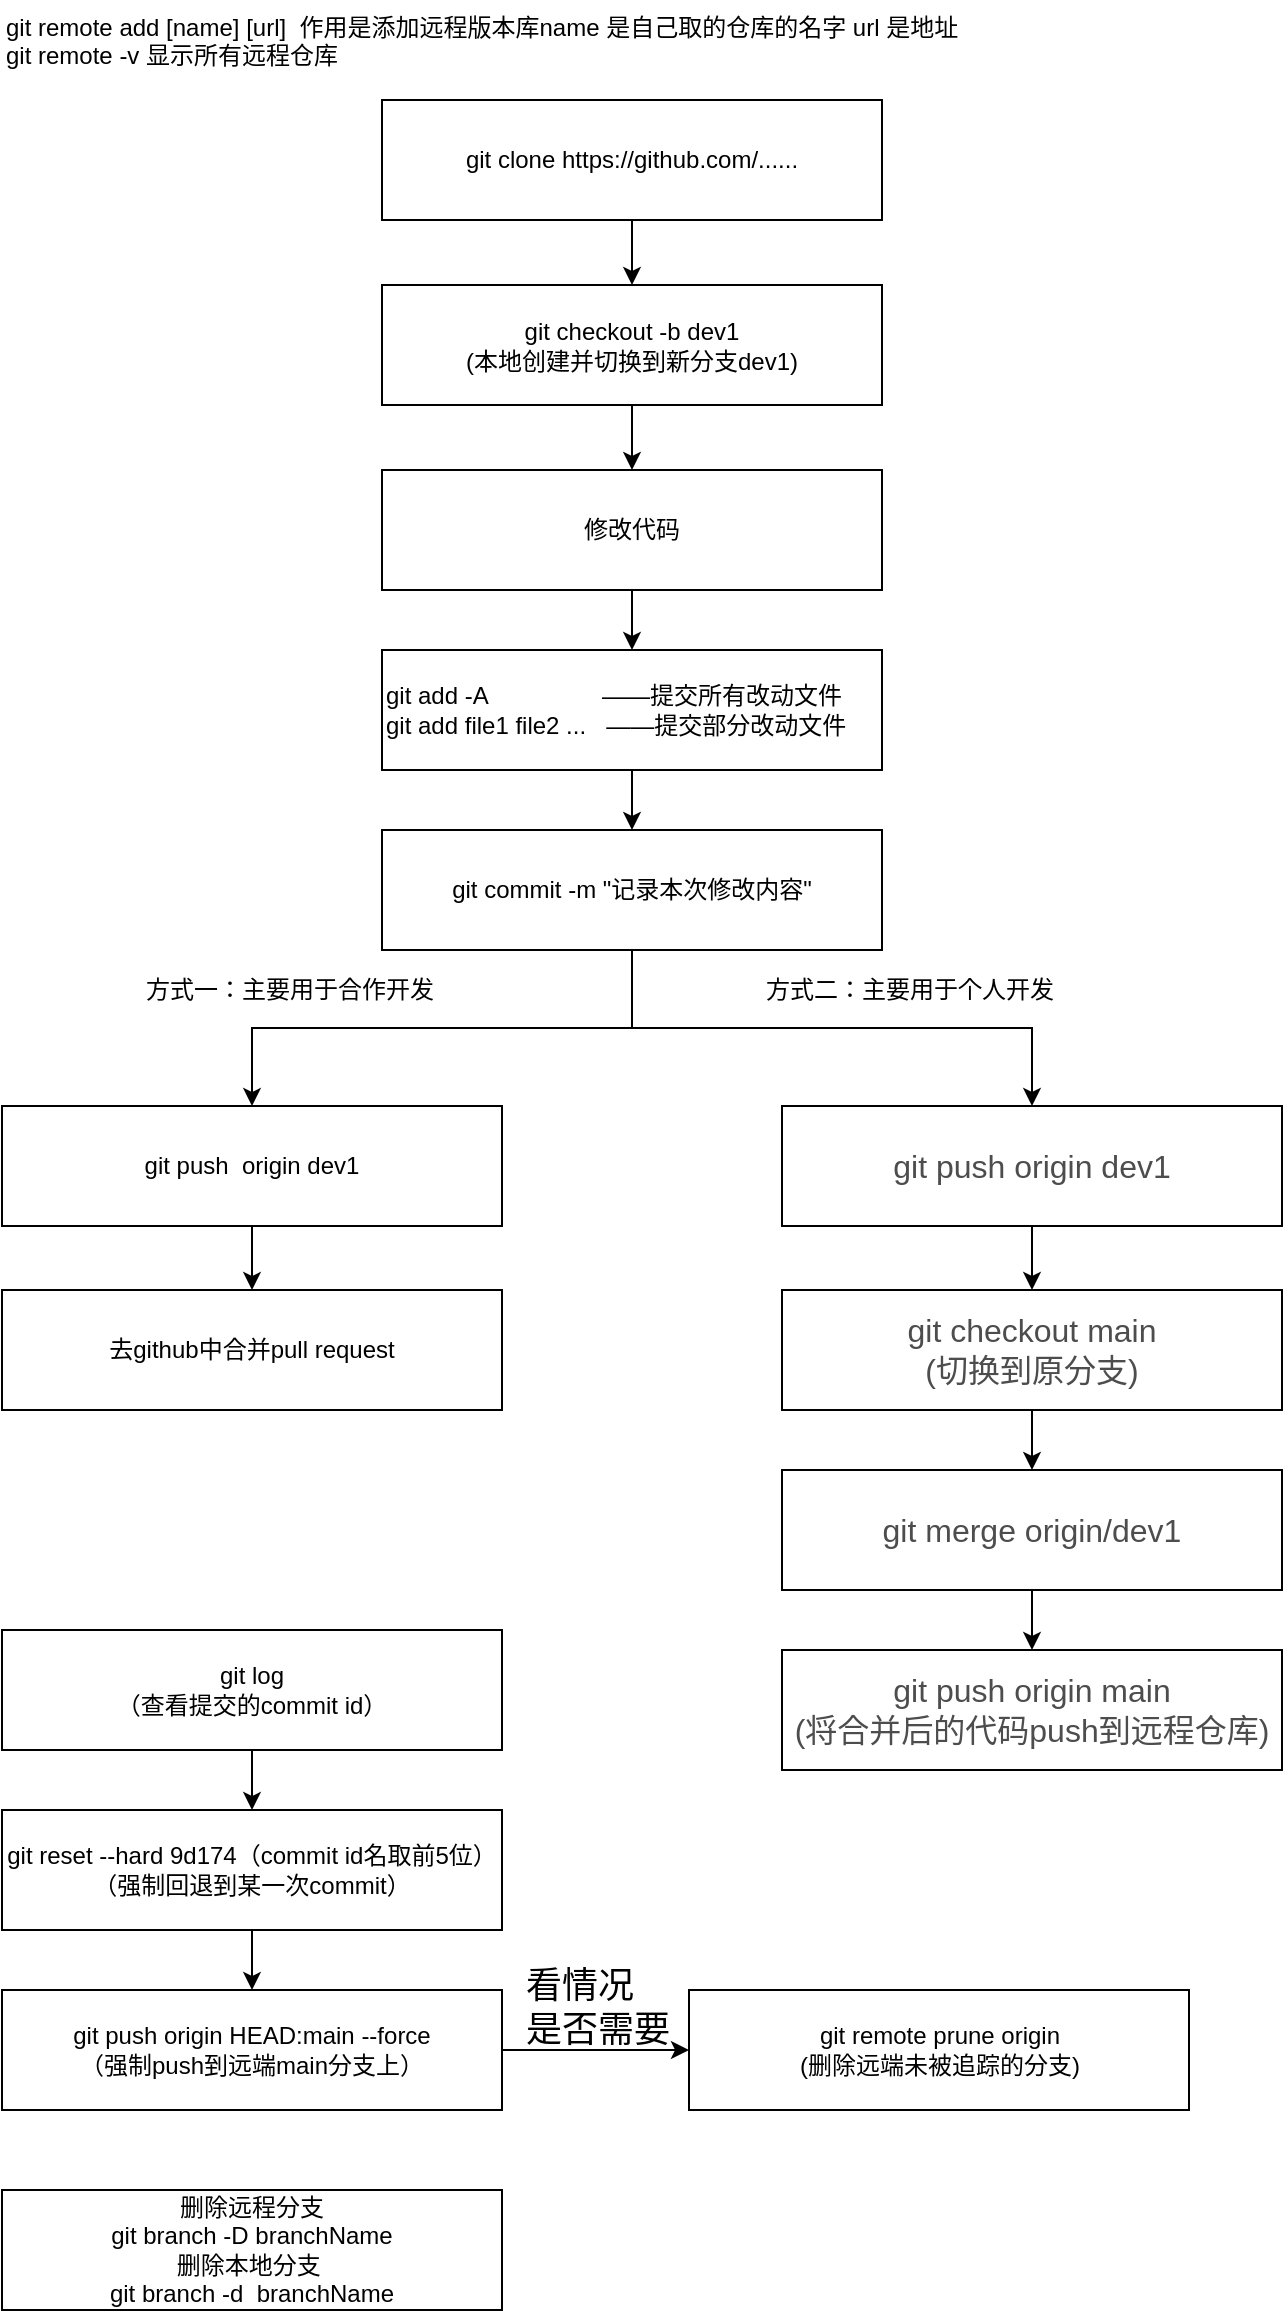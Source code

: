 <mxfile version="12.2.4" pages="1"><diagram id="-bxAwUl_BebmHanrdNYs" name="Page-1"><mxGraphModel dx="1010" dy="823" grid="1" gridSize="10" guides="1" tooltips="1" connect="1" arrows="1" fold="1" page="1" pageScale="1" pageWidth="827" pageHeight="1169" math="0" shadow="0"><root><mxCell id="0"/><mxCell id="1" parent="0"/><mxCell id="4" value="" style="edgeStyle=orthogonalEdgeStyle;rounded=0;orthogonalLoop=1;jettySize=auto;html=1;" parent="1" source="2" target="3" edge="1"><mxGeometry relative="1" as="geometry"/></mxCell><mxCell id="2" value="git clone https://github.com/......" style="rounded=0;whiteSpace=wrap;html=1;" parent="1" vertex="1"><mxGeometry x="350" y="55" width="250" height="60" as="geometry"/></mxCell><mxCell id="6" value="" style="edgeStyle=orthogonalEdgeStyle;rounded=0;orthogonalLoop=1;jettySize=auto;html=1;" parent="1" source="3" target="5" edge="1"><mxGeometry relative="1" as="geometry"/></mxCell><mxCell id="3" value="git checkout -b dev1&lt;br&gt;(本地创建并切换到新分支dev1)" style="rounded=0;whiteSpace=wrap;html=1;" parent="1" vertex="1"><mxGeometry x="350" y="147.5" width="250" height="60" as="geometry"/></mxCell><mxCell id="8" value="" style="edgeStyle=orthogonalEdgeStyle;rounded=0;orthogonalLoop=1;jettySize=auto;html=1;" parent="1" source="5" target="7" edge="1"><mxGeometry relative="1" as="geometry"/></mxCell><mxCell id="5" value="修改代码" style="rounded=0;whiteSpace=wrap;html=1;" parent="1" vertex="1"><mxGeometry x="350" y="240" width="250" height="60" as="geometry"/></mxCell><mxCell id="10" value="" style="edgeStyle=orthogonalEdgeStyle;rounded=0;orthogonalLoop=1;jettySize=auto;html=1;" parent="1" source="7" target="9" edge="1"><mxGeometry relative="1" as="geometry"/></mxCell><mxCell id="7" value="git add -A&amp;nbsp; &amp;nbsp; &amp;nbsp; &amp;nbsp; &amp;nbsp; &amp;nbsp; &amp;nbsp; &amp;nbsp; &amp;nbsp;——提交所有改动文件&lt;br&gt;git add file1 file2 ...&amp;nbsp; &amp;nbsp;——提交部分改动文件" style="rounded=0;whiteSpace=wrap;html=1;align=left;" parent="1" vertex="1"><mxGeometry x="350" y="330" width="250" height="60" as="geometry"/></mxCell><mxCell id="12" value="" style="edgeStyle=orthogonalEdgeStyle;rounded=0;orthogonalLoop=1;jettySize=auto;html=1;" parent="1" source="9" target="11" edge="1"><mxGeometry relative="1" as="geometry"/></mxCell><mxCell id="36" value="" style="edgeStyle=orthogonalEdgeStyle;rounded=0;orthogonalLoop=1;jettySize=auto;html=1;" parent="1" source="9" target="35" edge="1"><mxGeometry relative="1" as="geometry"/></mxCell><mxCell id="9" value="git commit -m &quot;记录本次修改内容&quot;" style="rounded=0;whiteSpace=wrap;html=1;align=center;" parent="1" vertex="1"><mxGeometry x="350" y="420" width="250" height="60" as="geometry"/></mxCell><mxCell id="38" value="" style="edgeStyle=orthogonalEdgeStyle;rounded=0;orthogonalLoop=1;jettySize=auto;html=1;" parent="1" source="35" target="37" edge="1"><mxGeometry relative="1" as="geometry"/></mxCell><mxCell id="35" value="&lt;span style=&quot;color: rgb(77 , 77 , 77) ; font-family: , &amp;#34;sf ui text&amp;#34; , &amp;#34;arial&amp;#34; , &amp;#34;pingfang sc&amp;#34; , &amp;#34;hiragino sans gb&amp;#34; , &amp;#34;microsoft yahei&amp;#34; , &amp;#34;wenquanyi micro hei&amp;#34; , sans-serif , &amp;#34;simhei&amp;#34; , &amp;#34;simsun&amp;#34; ; font-size: 16px ; white-space: normal ; background-color: rgb(255 , 255 , 255)&quot;&gt;git push origin dev1&lt;/span&gt;" style="rounded=0;whiteSpace=wrap;html=1;align=center;" parent="1" vertex="1"><mxGeometry x="550" y="558" width="250" height="60" as="geometry"/></mxCell><mxCell id="40" value="" style="edgeStyle=orthogonalEdgeStyle;rounded=0;orthogonalLoop=1;jettySize=auto;html=1;" parent="1" source="37" target="39" edge="1"><mxGeometry relative="1" as="geometry"/></mxCell><mxCell id="37" value="&lt;span style=&quot;color: rgb(77 , 77 , 77) ; font-family: , &amp;#34;sf ui text&amp;#34; , &amp;#34;arial&amp;#34; , &amp;#34;pingfang sc&amp;#34; , &amp;#34;hiragino sans gb&amp;#34; , &amp;#34;microsoft yahei&amp;#34; , &amp;#34;wenquanyi micro hei&amp;#34; , sans-serif , &amp;#34;simhei&amp;#34; , &amp;#34;simsun&amp;#34; ; font-size: 16px ; background-color: rgb(255 , 255 , 255)&quot;&gt;git checkout main&lt;br&gt;(切换到原分支)&lt;br&gt;&lt;/span&gt;" style="rounded=0;whiteSpace=wrap;html=1;align=center;" parent="1" vertex="1"><mxGeometry x="550" y="650" width="250" height="60" as="geometry"/></mxCell><mxCell id="42" value="" style="edgeStyle=orthogonalEdgeStyle;rounded=0;orthogonalLoop=1;jettySize=auto;html=1;" parent="1" source="39" target="41" edge="1"><mxGeometry relative="1" as="geometry"/></mxCell><mxCell id="39" value="&lt;span style=&quot;color: rgb(77 , 77 , 77) ; font-family: , &amp;#34;sf ui text&amp;#34; , &amp;#34;arial&amp;#34; , &amp;#34;pingfang sc&amp;#34; , &amp;#34;hiragino sans gb&amp;#34; , &amp;#34;microsoft yahei&amp;#34; , &amp;#34;wenquanyi micro hei&amp;#34; , sans-serif , &amp;#34;simhei&amp;#34; , &amp;#34;simsun&amp;#34; ; font-size: 16px ; background-color: rgb(255 , 255 , 255)&quot;&gt;git merge origin/dev1&lt;/span&gt;&lt;span style=&quot;color: rgb(77 , 77 , 77) ; font-family: , &amp;#34;sf ui text&amp;#34; , &amp;#34;arial&amp;#34; , &amp;#34;pingfang sc&amp;#34; , &amp;#34;hiragino sans gb&amp;#34; , &amp;#34;microsoft yahei&amp;#34; , &amp;#34;wenquanyi micro hei&amp;#34; , sans-serif , &amp;#34;simhei&amp;#34; , &amp;#34;simsun&amp;#34; ; font-size: 16px ; background-color: rgb(255 , 255 , 255)&quot;&gt;&lt;br&gt;&lt;/span&gt;" style="rounded=0;whiteSpace=wrap;html=1;align=center;" parent="1" vertex="1"><mxGeometry x="550" y="740" width="250" height="60" as="geometry"/></mxCell><mxCell id="41" value="&lt;span style=&quot;color: rgb(77 , 77 , 77) ; font-family: , &amp;#34;sf ui text&amp;#34; , &amp;#34;arial&amp;#34; , &amp;#34;pingfang sc&amp;#34; , &amp;#34;hiragino sans gb&amp;#34; , &amp;#34;microsoft yahei&amp;#34; , &amp;#34;wenquanyi micro hei&amp;#34; , sans-serif , &amp;#34;simhei&amp;#34; , &amp;#34;simsun&amp;#34; ; font-size: 16px ; background-color: rgb(255 , 255 , 255)&quot;&gt;git push origin main&lt;br&gt;&lt;/span&gt;&lt;span style=&quot;color: rgb(77 , 77 , 77) ; font-family: , &amp;#34;sf ui text&amp;#34; , &amp;#34;arial&amp;#34; , &amp;#34;pingfang sc&amp;#34; , &amp;#34;hiragino sans gb&amp;#34; , &amp;#34;microsoft yahei&amp;#34; , &amp;#34;wenquanyi micro hei&amp;#34; , sans-serif , &amp;#34;simhei&amp;#34; , &amp;#34;simsun&amp;#34; ; font-size: 16px ; background-color: rgb(255 , 255 , 255)&quot;&gt;(&lt;/span&gt;&lt;span style=&quot;color: rgb(77 , 77 , 77) ; font-family: , &amp;#34;sf ui text&amp;#34; , &amp;#34;arial&amp;#34; , &amp;#34;pingfang sc&amp;#34; , &amp;#34;hiragino sans gb&amp;#34; , &amp;#34;microsoft yahei&amp;#34; , &amp;#34;wenquanyi micro hei&amp;#34; , sans-serif , &amp;#34;simhei&amp;#34; , &amp;#34;simsun&amp;#34; ; font-size: 16px ; background-color: rgb(255 , 255 , 255)&quot;&gt;将合并后的代码push到远程仓库&lt;/span&gt;&lt;span style=&quot;color: rgb(77 , 77 , 77) ; font-family: , &amp;#34;sf ui text&amp;#34; , &amp;#34;arial&amp;#34; , &amp;#34;pingfang sc&amp;#34; , &amp;#34;hiragino sans gb&amp;#34; , &amp;#34;microsoft yahei&amp;#34; , &amp;#34;wenquanyi micro hei&amp;#34; , sans-serif , &amp;#34;simhei&amp;#34; , &amp;#34;simsun&amp;#34; ; font-size: 16px ; background-color: rgb(255 , 255 , 255)&quot;&gt;)&lt;br&gt;&lt;/span&gt;" style="rounded=0;whiteSpace=wrap;html=1;align=center;" parent="1" vertex="1"><mxGeometry x="550" y="830" width="250" height="60" as="geometry"/></mxCell><mxCell id="14" value="" style="edgeStyle=orthogonalEdgeStyle;rounded=0;orthogonalLoop=1;jettySize=auto;html=1;" parent="1" source="11" target="13" edge="1"><mxGeometry relative="1" as="geometry"/></mxCell><mxCell id="11" value="git push&amp;nbsp; origin dev1" style="rounded=0;whiteSpace=wrap;html=1;align=center;" parent="1" vertex="1"><mxGeometry x="160" y="558" width="250" height="60" as="geometry"/></mxCell><mxCell id="13" value="去github中合并pull request" style="rounded=0;whiteSpace=wrap;html=1;align=center;" parent="1" vertex="1"><mxGeometry x="160" y="650" width="250" height="60" as="geometry"/></mxCell><mxCell id="17" value="" style="edgeStyle=orthogonalEdgeStyle;rounded=0;orthogonalLoop=1;jettySize=auto;html=1;" parent="1" source="15" target="16" edge="1"><mxGeometry relative="1" as="geometry"/></mxCell><mxCell id="15" value="git log&lt;br&gt;（查看提交的commit id）" style="rounded=0;whiteSpace=wrap;html=1;" parent="1" vertex="1"><mxGeometry x="160" y="820" width="250" height="60" as="geometry"/></mxCell><mxCell id="23" value="&lt;span style=&quot;text-align: left ; white-space: nowrap&quot;&gt;git remote prune origin&lt;br&gt;(删除远端未被追踪的分支)&lt;br&gt;&lt;/span&gt;" style="rounded=0;whiteSpace=wrap;html=1;" parent="1" vertex="1"><mxGeometry x="503.5" y="1000" width="250" height="60" as="geometry"/></mxCell><mxCell id="19" value="" style="edgeStyle=orthogonalEdgeStyle;rounded=0;orthogonalLoop=1;jettySize=auto;html=1;" parent="1" source="16" target="18" edge="1"><mxGeometry relative="1" as="geometry"/></mxCell><mxCell id="16" value="git reset --hard 9d174（commit id名取前5位）&lt;br&gt;（强制回退到某一次commit）" style="rounded=0;whiteSpace=wrap;html=1;" parent="1" vertex="1"><mxGeometry x="160" y="910" width="250" height="60" as="geometry"/></mxCell><mxCell id="25" value="" style="edgeStyle=orthogonalEdgeStyle;rounded=0;orthogonalLoop=1;jettySize=auto;html=1;" parent="1" source="18" target="23" edge="1"><mxGeometry relative="1" as="geometry"/></mxCell><mxCell id="18" value="git push origin HEAD:main --force&lt;br&gt;（强制push到远端main分支上）" style="rounded=0;whiteSpace=wrap;html=1;" parent="1" vertex="1"><mxGeometry x="160" y="1000" width="250" height="60" as="geometry"/></mxCell><mxCell id="43" value="&lt;div&gt;删除远程分支&lt;/div&gt;&lt;div&gt;git branch -D branchName&lt;/div&gt;&lt;div&gt;删除本地分支&amp;nbsp;&lt;/div&gt;&lt;div&gt;git branch -d&amp;nbsp; branchName&lt;/div&gt;" style="rounded=0;whiteSpace=wrap;html=1;" parent="1" vertex="1"><mxGeometry x="160" y="1100" width="250" height="60" as="geometry"/></mxCell><mxCell id="26" value="&lt;font style=&quot;font-size: 18px&quot;&gt;看情况&lt;br&gt;是否需要&lt;/font&gt;" style="text;html=1;resizable=0;points=[];autosize=1;align=left;verticalAlign=top;spacingTop=-4;" parent="1" vertex="1"><mxGeometry x="420" y="985" width="90" height="30" as="geometry"/></mxCell><mxCell id="45" value="方式一：主要用于合作开发" style="text;html=1;resizable=0;points=[];autosize=1;align=left;verticalAlign=top;spacingTop=-4;" parent="1" vertex="1"><mxGeometry x="230" y="490" width="160" height="20" as="geometry"/></mxCell><mxCell id="46" value="方式二：主要用于个人开发" style="text;html=1;resizable=0;points=[];autosize=1;align=left;verticalAlign=top;spacingTop=-4;" parent="1" vertex="1"><mxGeometry x="540" y="490" width="160" height="20" as="geometry"/></mxCell><mxCell id="48" value="git remote add [name] [url]&amp;nbsp; 作用是添加远程版本库name 是自己取的仓库的名字 url 是地址&lt;br&gt;git remote -v 显示所有远程仓库" style="text;html=1;" vertex="1" parent="1"><mxGeometry x="160" y="5" width="630" height="100" as="geometry"/></mxCell></root></mxGraphModel></diagram></mxfile>